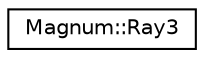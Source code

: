 digraph "圖形化之類別階層"
{
  edge [fontname="Helvetica",fontsize="10",labelfontname="Helvetica",labelfontsize="10"];
  node [fontname="Helvetica",fontsize="10",shape=record];
  rankdir="LR";
  Node1 [label="Magnum::Ray3",height=0.2,width=0.4,color="black", fillcolor="white", style="filled",URL="$class_magnum_1_1_ray3.html"];
}
